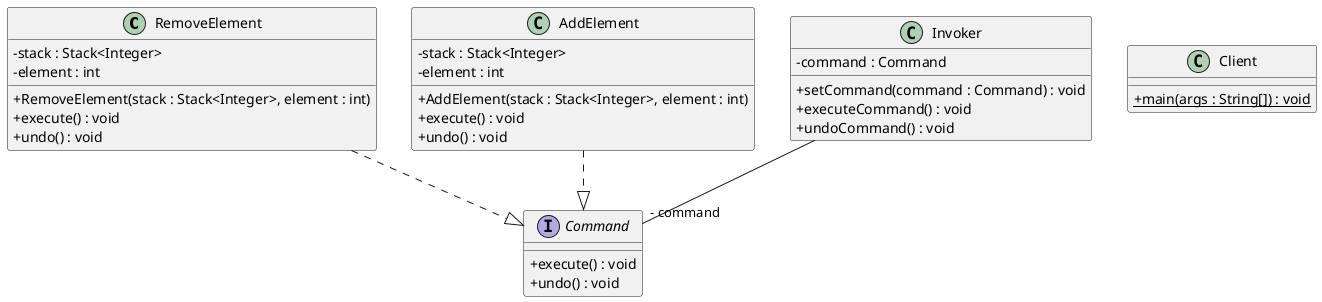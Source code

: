 @startuml
skinparam classAttributeIconSize 0
class RemoveElement{
- stack : Stack<Integer>
- element : int
+ RemoveElement(stack : Stack<Integer>, element : int)
+ execute() : void
+ undo() : void
}
RemoveElement ..|> Command
class AddElement{
- stack : Stack<Integer>
- element : int
+ AddElement(stack : Stack<Integer>, element : int)
+ execute() : void
+ undo() : void
}
AddElement ..|> Command
class Client{
+ {static} main(args : String[]) : void
}
class Invoker{
- command : Command
+ setCommand(command : Command) : void
+ executeCommand() : void
+ undoCommand() : void
}
Invoker--"- command" Command
interface Command{
+ execute() : void
+ undo() : void
}
@enduml